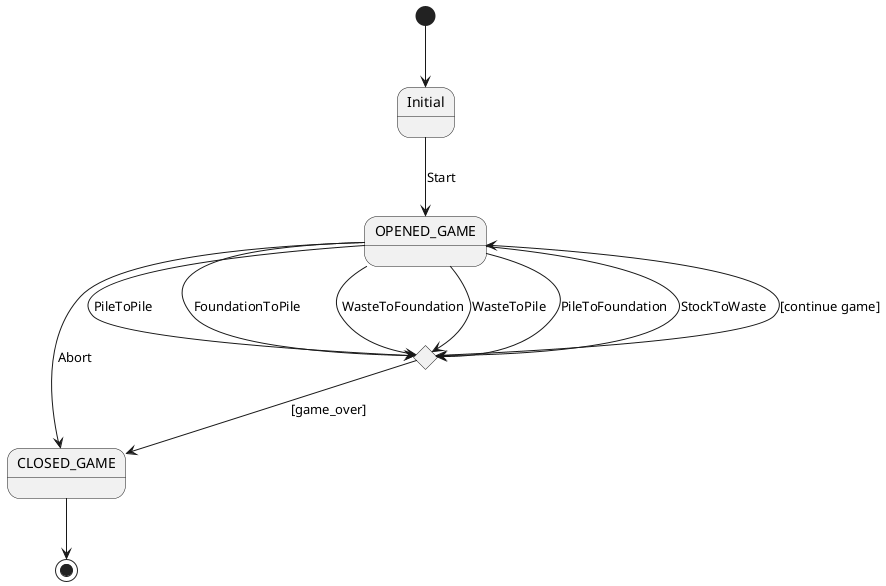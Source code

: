 @startuml
[*] --> Initial

state game_over <<choice>>

Initial --> OPENED_GAME : Start
OPENED_GAME -> CLOSED_GAME : Abort
OPENED_GAME -> game_over : PileToPile
OPENED_GAME -> game_over : FoundationToPile
OPENED_GAME -> game_over : WasteToFoundation
OPENED_GAME -> game_over : WasteToPile
OPENED_GAME -> game_over : PileToFoundation
OPENED_GAME -> game_over : StockToWaste

game_over --> CLOSED_GAME : [game_over]
game_over --> OPENED_GAME : [continue game]

CLOSED_GAME --> [*]
@enduml
